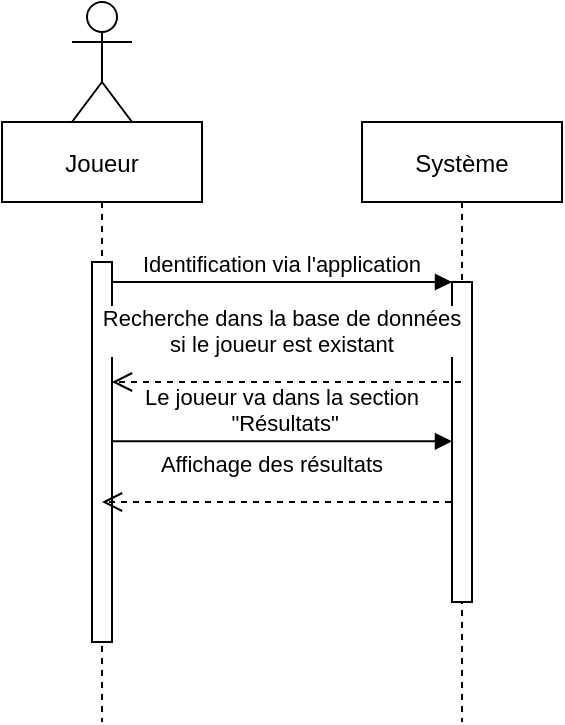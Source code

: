 <mxfile version="20.3.0" type="device"><diagram id="kgpKYQtTHZ0yAKxKKP6v" name="Page-1"><mxGraphModel dx="1422" dy="985" grid="1" gridSize="10" guides="1" tooltips="1" connect="1" arrows="1" fold="1" page="1" pageScale="1" pageWidth="850" pageHeight="1100" math="0" shadow="0"><root><mxCell id="0"/><mxCell id="1" parent="0"/><mxCell id="3nuBFxr9cyL0pnOWT2aG-1" value="Joueur" style="shape=umlLifeline;perimeter=lifelinePerimeter;container=1;collapsible=0;recursiveResize=0;rounded=0;shadow=0;strokeWidth=1;" parent="1" vertex="1"><mxGeometry x="120" y="80" width="100" height="300" as="geometry"/></mxCell><mxCell id="3nuBFxr9cyL0pnOWT2aG-2" value="" style="points=[];perimeter=orthogonalPerimeter;rounded=0;shadow=0;strokeWidth=1;" parent="3nuBFxr9cyL0pnOWT2aG-1" vertex="1"><mxGeometry x="45" y="70" width="10" height="190" as="geometry"/></mxCell><mxCell id="3nuBFxr9cyL0pnOWT2aG-5" value="Système" style="shape=umlLifeline;perimeter=lifelinePerimeter;container=1;collapsible=0;recursiveResize=0;rounded=0;shadow=0;strokeWidth=1;" parent="1" vertex="1"><mxGeometry x="300" y="80" width="100" height="300" as="geometry"/></mxCell><mxCell id="3nuBFxr9cyL0pnOWT2aG-6" value="" style="points=[];perimeter=orthogonalPerimeter;rounded=0;shadow=0;strokeWidth=1;" parent="3nuBFxr9cyL0pnOWT2aG-5" vertex="1"><mxGeometry x="45" y="80" width="10" height="160" as="geometry"/></mxCell><mxCell id="TpsgP_Wix5HNSv8jloaR-1" value="Le joueur va dans la section&#10; &quot;Résultats&quot;" style="verticalAlign=bottom;endArrow=block;entryX=0;entryY=0;shadow=0;strokeWidth=1;" parent="3nuBFxr9cyL0pnOWT2aG-5" edge="1"><mxGeometry relative="1" as="geometry"><mxPoint x="-125" y="159.66" as="sourcePoint"/><mxPoint x="45" y="159.66" as="targetPoint"/></mxGeometry></mxCell><mxCell id="3nuBFxr9cyL0pnOWT2aG-7" value="Recherche dans la base de données &#10;si le joueur est existant" style="verticalAlign=bottom;endArrow=open;dashed=1;endSize=8;shadow=0;strokeWidth=1;" parent="1" source="3nuBFxr9cyL0pnOWT2aG-5" target="3nuBFxr9cyL0pnOWT2aG-2" edge="1"><mxGeometry x="0.026" y="-10" relative="1" as="geometry"><mxPoint x="275" y="236" as="targetPoint"/><Array as="points"><mxPoint x="320" y="210"/><mxPoint x="220" y="210"/></Array><mxPoint as="offset"/></mxGeometry></mxCell><mxCell id="3nuBFxr9cyL0pnOWT2aG-8" value="Identification via l'application" style="verticalAlign=bottom;endArrow=block;entryX=0;entryY=0;shadow=0;strokeWidth=1;" parent="1" source="3nuBFxr9cyL0pnOWT2aG-2" target="3nuBFxr9cyL0pnOWT2aG-6" edge="1"><mxGeometry relative="1" as="geometry"><mxPoint x="275" y="160" as="sourcePoint"/></mxGeometry></mxCell><mxCell id="TpsgP_Wix5HNSv8jloaR-2" value="Affichage des résultats" style="verticalAlign=bottom;endArrow=open;dashed=1;endSize=8;shadow=0;strokeWidth=1;" parent="1" edge="1"><mxGeometry x="0.026" y="-10" relative="1" as="geometry"><mxPoint x="170" y="270" as="targetPoint"/><mxPoint x="344.5" y="270" as="sourcePoint"/><Array as="points"><mxPoint x="315" y="270"/><mxPoint x="215" y="270"/></Array><mxPoint as="offset"/></mxGeometry></mxCell><mxCell id="wRdv363DUlfqOWA0GZ4L-1" value="" style="shape=umlActor;verticalLabelPosition=bottom;verticalAlign=top;html=1;outlineConnect=0;" vertex="1" parent="1"><mxGeometry x="155" y="20" width="30" height="60" as="geometry"/></mxCell></root></mxGraphModel></diagram></mxfile>